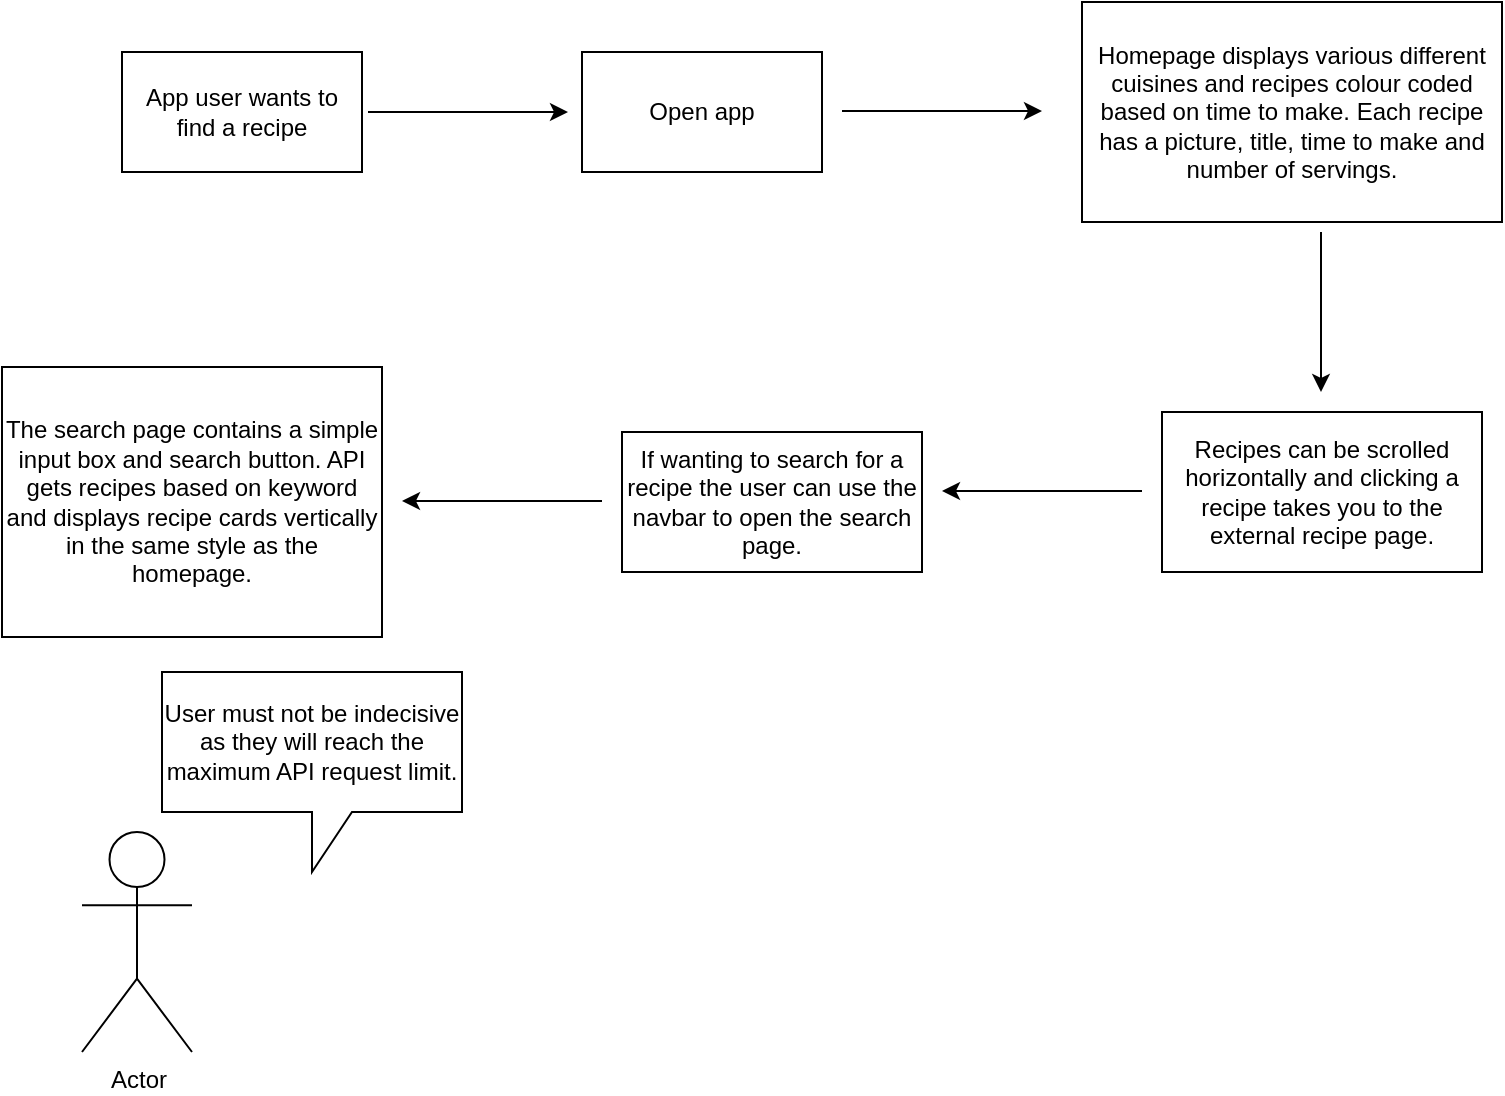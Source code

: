 <mxfile>
    <diagram id="-d7fOsQ9WpsmbMdKVP7J" name="Page-1">
        <mxGraphModel dx="1189" dy="807" grid="1" gridSize="10" guides="1" tooltips="1" connect="1" arrows="1" fold="1" page="1" pageScale="1" pageWidth="827" pageHeight="1169" math="0" shadow="0">
            <root>
                <mxCell id="0"/>
                <mxCell id="1" parent="0"/>
                <mxCell id="2" value="App user wants to find a recipe" style="rounded=0;whiteSpace=wrap;html=1;" parent="1" vertex="1">
                    <mxGeometry x="80" y="50" width="120" height="60" as="geometry"/>
                </mxCell>
                <mxCell id="3" value="Open app" style="rounded=0;whiteSpace=wrap;html=1;" parent="1" vertex="1">
                    <mxGeometry x="310" y="50" width="120" height="60" as="geometry"/>
                </mxCell>
                <mxCell id="4" value="" style="endArrow=classic;html=1;" parent="1" edge="1">
                    <mxGeometry width="50" height="50" relative="1" as="geometry">
                        <mxPoint x="203" y="80" as="sourcePoint"/>
                        <mxPoint x="303" y="80" as="targetPoint"/>
                    </mxGeometry>
                </mxCell>
                <mxCell id="5" value="" style="endArrow=classic;html=1;" parent="1" edge="1">
                    <mxGeometry width="50" height="50" relative="1" as="geometry">
                        <mxPoint x="440" y="79.5" as="sourcePoint"/>
                        <mxPoint x="540" y="79.5" as="targetPoint"/>
                    </mxGeometry>
                </mxCell>
                <mxCell id="6" value="Homepage displays various different cuisines and recipes colour coded based on time to make. Each recipe has a picture, title, time to make and number of servings." style="rounded=0;whiteSpace=wrap;html=1;" parent="1" vertex="1">
                    <mxGeometry x="560" y="25" width="210" height="110" as="geometry"/>
                </mxCell>
                <mxCell id="7" value="" style="endArrow=classic;html=1;" edge="1" parent="1">
                    <mxGeometry width="50" height="50" relative="1" as="geometry">
                        <mxPoint x="679.5" y="140" as="sourcePoint"/>
                        <mxPoint x="679.5" y="220" as="targetPoint"/>
                    </mxGeometry>
                </mxCell>
                <mxCell id="8" value="Recipes can be scrolled horizontally and clicking a recipe takes you to the external recipe page." style="rounded=0;whiteSpace=wrap;html=1;" vertex="1" parent="1">
                    <mxGeometry x="600" y="230" width="160" height="80" as="geometry"/>
                </mxCell>
                <mxCell id="9" value="" style="endArrow=classic;html=1;" edge="1" parent="1">
                    <mxGeometry width="50" height="50" relative="1" as="geometry">
                        <mxPoint x="590" y="269.5" as="sourcePoint"/>
                        <mxPoint x="490" y="269.5" as="targetPoint"/>
                    </mxGeometry>
                </mxCell>
                <mxCell id="10" value="If wanting to search for a recipe the user can use the navbar to open the search page." style="rounded=0;whiteSpace=wrap;html=1;" vertex="1" parent="1">
                    <mxGeometry x="330" y="240" width="150" height="70" as="geometry"/>
                </mxCell>
                <mxCell id="11" value="" style="endArrow=classic;html=1;" edge="1" parent="1">
                    <mxGeometry width="50" height="50" relative="1" as="geometry">
                        <mxPoint x="320" y="274.5" as="sourcePoint"/>
                        <mxPoint x="220" y="274.5" as="targetPoint"/>
                    </mxGeometry>
                </mxCell>
                <mxCell id="12" value="The search page contains a simple input box and search button. API gets recipes based on keyword and displays recipe cards vertically in the same style as the homepage." style="rounded=0;whiteSpace=wrap;html=1;" vertex="1" parent="1">
                    <mxGeometry x="20" y="207.5" width="190" height="135" as="geometry"/>
                </mxCell>
                <mxCell id="13" value="Actor" style="shape=umlActor;verticalLabelPosition=bottom;verticalAlign=top;html=1;outlineConnect=0;" vertex="1" parent="1">
                    <mxGeometry x="60" y="440" width="55" height="110" as="geometry"/>
                </mxCell>
                <mxCell id="14" value="User must not be indecisive as they will reach the maximum API request limit." style="shape=callout;whiteSpace=wrap;html=1;perimeter=calloutPerimeter;" vertex="1" parent="1">
                    <mxGeometry x="100" y="360" width="150" height="100" as="geometry"/>
                </mxCell>
            </root>
        </mxGraphModel>
    </diagram>
</mxfile>